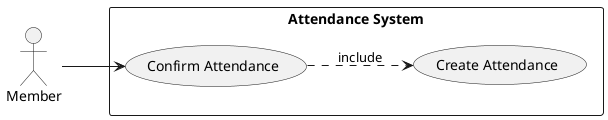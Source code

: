 @startuml AttendanceSubSystem

left to right direction

skinparam Monochrome true
skinparam Shadowing false
skinparam packageStyle rectangle

actor Member

rectangle "Attendance System" {
    Member --> (Confirm Attendance)

    (Confirm Attendance) ..> (Create Attendance) : include
}

@enduml